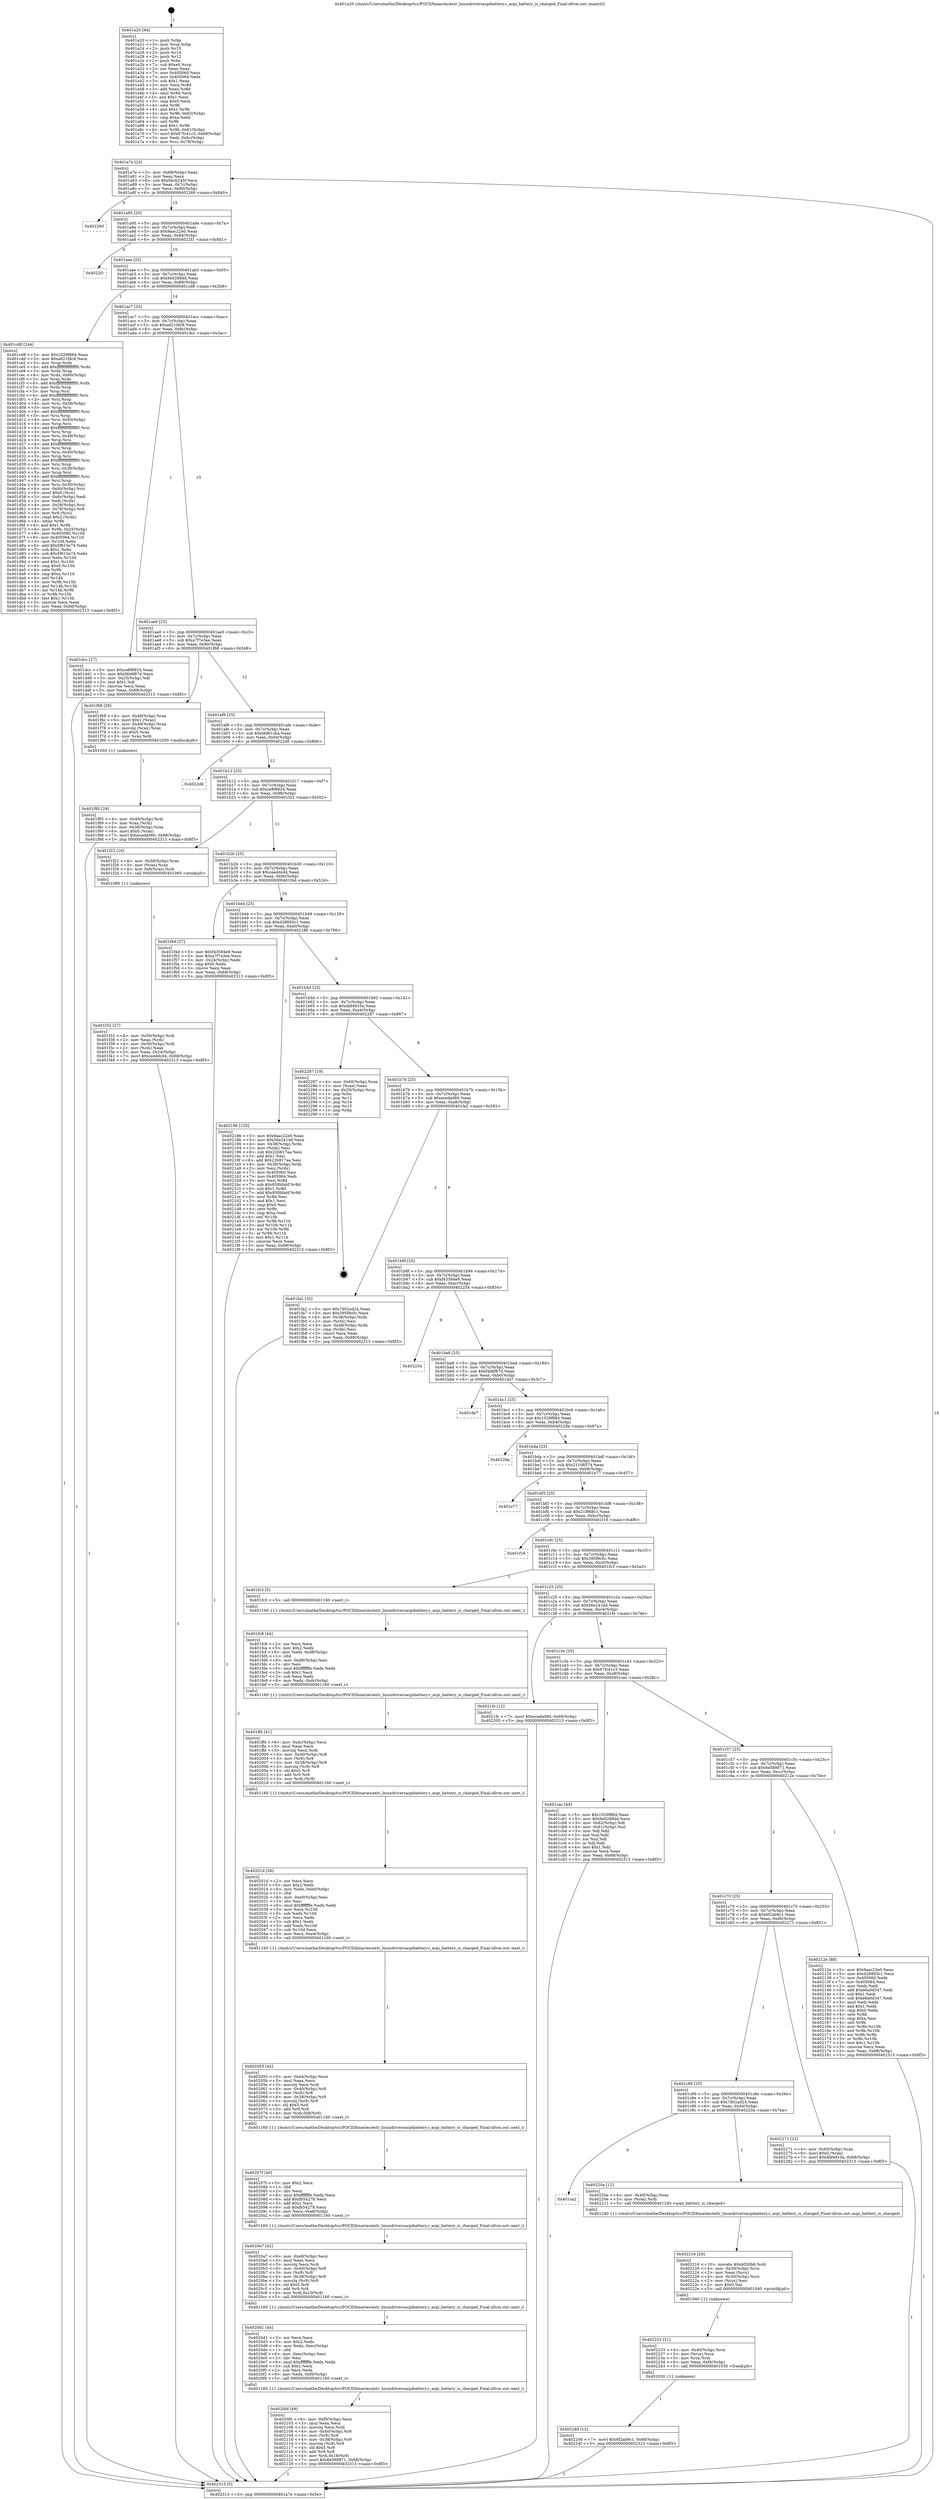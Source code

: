 digraph "0x401a20" {
  label = "0x401a20 (/mnt/c/Users/mathe/Desktop/tcc/POCII/binaries/extr_linuxdriversacpibattery.c_acpi_battery_is_charged_Final-ollvm.out::main(0))"
  labelloc = "t"
  node[shape=record]

  Entry [label="",width=0.3,height=0.3,shape=circle,fillcolor=black,style=filled]
  "0x401a7e" [label="{
     0x401a7e [23]\l
     | [instrs]\l
     &nbsp;&nbsp;0x401a7e \<+3\>: mov -0x68(%rbp),%eax\l
     &nbsp;&nbsp;0x401a81 \<+2\>: mov %eax,%ecx\l
     &nbsp;&nbsp;0x401a83 \<+6\>: sub $0x94cb245f,%ecx\l
     &nbsp;&nbsp;0x401a89 \<+3\>: mov %eax,-0x7c(%rbp)\l
     &nbsp;&nbsp;0x401a8c \<+3\>: mov %ecx,-0x80(%rbp)\l
     &nbsp;&nbsp;0x401a8f \<+6\>: je 0000000000402260 \<main+0x840\>\l
  }"]
  "0x402260" [label="{
     0x402260\l
  }", style=dashed]
  "0x401a95" [label="{
     0x401a95 [25]\l
     | [instrs]\l
     &nbsp;&nbsp;0x401a95 \<+5\>: jmp 0000000000401a9a \<main+0x7a\>\l
     &nbsp;&nbsp;0x401a9a \<+3\>: mov -0x7c(%rbp),%eax\l
     &nbsp;&nbsp;0x401a9d \<+5\>: sub $0x9aac22e0,%eax\l
     &nbsp;&nbsp;0x401aa2 \<+6\>: mov %eax,-0x84(%rbp)\l
     &nbsp;&nbsp;0x401aa8 \<+6\>: je 00000000004022f1 \<main+0x8d1\>\l
  }"]
  Exit [label="",width=0.3,height=0.3,shape=circle,fillcolor=black,style=filled,peripheries=2]
  "0x4022f1" [label="{
     0x4022f1\l
  }", style=dashed]
  "0x401aae" [label="{
     0x401aae [25]\l
     | [instrs]\l
     &nbsp;&nbsp;0x401aae \<+5\>: jmp 0000000000401ab3 \<main+0x93\>\l
     &nbsp;&nbsp;0x401ab3 \<+3\>: mov -0x7c(%rbp),%eax\l
     &nbsp;&nbsp;0x401ab6 \<+5\>: sub $0x9e0288dd,%eax\l
     &nbsp;&nbsp;0x401abb \<+6\>: mov %eax,-0x88(%rbp)\l
     &nbsp;&nbsp;0x401ac1 \<+6\>: je 0000000000401cd8 \<main+0x2b8\>\l
  }"]
  "0x402248" [label="{
     0x402248 [12]\l
     | [instrs]\l
     &nbsp;&nbsp;0x402248 \<+7\>: movl $0x6f2ab9c1,-0x68(%rbp)\l
     &nbsp;&nbsp;0x40224f \<+5\>: jmp 0000000000402313 \<main+0x8f3\>\l
  }"]
  "0x401cd8" [label="{
     0x401cd8 [244]\l
     | [instrs]\l
     &nbsp;&nbsp;0x401cd8 \<+5\>: mov $0x1029f884,%eax\l
     &nbsp;&nbsp;0x401cdd \<+5\>: mov $0xa621fdc8,%ecx\l
     &nbsp;&nbsp;0x401ce2 \<+3\>: mov %rsp,%rdx\l
     &nbsp;&nbsp;0x401ce5 \<+4\>: add $0xfffffffffffffff0,%rdx\l
     &nbsp;&nbsp;0x401ce9 \<+3\>: mov %rdx,%rsp\l
     &nbsp;&nbsp;0x401cec \<+4\>: mov %rdx,-0x60(%rbp)\l
     &nbsp;&nbsp;0x401cf0 \<+3\>: mov %rsp,%rdx\l
     &nbsp;&nbsp;0x401cf3 \<+4\>: add $0xfffffffffffffff0,%rdx\l
     &nbsp;&nbsp;0x401cf7 \<+3\>: mov %rdx,%rsp\l
     &nbsp;&nbsp;0x401cfa \<+3\>: mov %rsp,%rsi\l
     &nbsp;&nbsp;0x401cfd \<+4\>: add $0xfffffffffffffff0,%rsi\l
     &nbsp;&nbsp;0x401d01 \<+3\>: mov %rsi,%rsp\l
     &nbsp;&nbsp;0x401d04 \<+4\>: mov %rsi,-0x58(%rbp)\l
     &nbsp;&nbsp;0x401d08 \<+3\>: mov %rsp,%rsi\l
     &nbsp;&nbsp;0x401d0b \<+4\>: add $0xfffffffffffffff0,%rsi\l
     &nbsp;&nbsp;0x401d0f \<+3\>: mov %rsi,%rsp\l
     &nbsp;&nbsp;0x401d12 \<+4\>: mov %rsi,-0x50(%rbp)\l
     &nbsp;&nbsp;0x401d16 \<+3\>: mov %rsp,%rsi\l
     &nbsp;&nbsp;0x401d19 \<+4\>: add $0xfffffffffffffff0,%rsi\l
     &nbsp;&nbsp;0x401d1d \<+3\>: mov %rsi,%rsp\l
     &nbsp;&nbsp;0x401d20 \<+4\>: mov %rsi,-0x48(%rbp)\l
     &nbsp;&nbsp;0x401d24 \<+3\>: mov %rsp,%rsi\l
     &nbsp;&nbsp;0x401d27 \<+4\>: add $0xfffffffffffffff0,%rsi\l
     &nbsp;&nbsp;0x401d2b \<+3\>: mov %rsi,%rsp\l
     &nbsp;&nbsp;0x401d2e \<+4\>: mov %rsi,-0x40(%rbp)\l
     &nbsp;&nbsp;0x401d32 \<+3\>: mov %rsp,%rsi\l
     &nbsp;&nbsp;0x401d35 \<+4\>: add $0xfffffffffffffff0,%rsi\l
     &nbsp;&nbsp;0x401d39 \<+3\>: mov %rsi,%rsp\l
     &nbsp;&nbsp;0x401d3c \<+4\>: mov %rsi,-0x38(%rbp)\l
     &nbsp;&nbsp;0x401d40 \<+3\>: mov %rsp,%rsi\l
     &nbsp;&nbsp;0x401d43 \<+4\>: add $0xfffffffffffffff0,%rsi\l
     &nbsp;&nbsp;0x401d47 \<+3\>: mov %rsi,%rsp\l
     &nbsp;&nbsp;0x401d4a \<+4\>: mov %rsi,-0x30(%rbp)\l
     &nbsp;&nbsp;0x401d4e \<+4\>: mov -0x60(%rbp),%rsi\l
     &nbsp;&nbsp;0x401d52 \<+6\>: movl $0x0,(%rsi)\l
     &nbsp;&nbsp;0x401d58 \<+3\>: mov -0x6c(%rbp),%edi\l
     &nbsp;&nbsp;0x401d5b \<+2\>: mov %edi,(%rdx)\l
     &nbsp;&nbsp;0x401d5d \<+4\>: mov -0x58(%rbp),%rsi\l
     &nbsp;&nbsp;0x401d61 \<+4\>: mov -0x78(%rbp),%r8\l
     &nbsp;&nbsp;0x401d65 \<+3\>: mov %r8,(%rsi)\l
     &nbsp;&nbsp;0x401d68 \<+3\>: cmpl $0x2,(%rdx)\l
     &nbsp;&nbsp;0x401d6b \<+4\>: setne %r9b\l
     &nbsp;&nbsp;0x401d6f \<+4\>: and $0x1,%r9b\l
     &nbsp;&nbsp;0x401d73 \<+4\>: mov %r9b,-0x25(%rbp)\l
     &nbsp;&nbsp;0x401d77 \<+8\>: mov 0x405060,%r10d\l
     &nbsp;&nbsp;0x401d7f \<+8\>: mov 0x405064,%r11d\l
     &nbsp;&nbsp;0x401d87 \<+3\>: mov %r10d,%ebx\l
     &nbsp;&nbsp;0x401d8a \<+6\>: add $0x5f615e74,%ebx\l
     &nbsp;&nbsp;0x401d90 \<+3\>: sub $0x1,%ebx\l
     &nbsp;&nbsp;0x401d93 \<+6\>: sub $0x5f615e74,%ebx\l
     &nbsp;&nbsp;0x401d99 \<+4\>: imul %ebx,%r10d\l
     &nbsp;&nbsp;0x401d9d \<+4\>: and $0x1,%r10d\l
     &nbsp;&nbsp;0x401da1 \<+4\>: cmp $0x0,%r10d\l
     &nbsp;&nbsp;0x401da5 \<+4\>: sete %r9b\l
     &nbsp;&nbsp;0x401da9 \<+4\>: cmp $0xa,%r11d\l
     &nbsp;&nbsp;0x401dad \<+4\>: setl %r14b\l
     &nbsp;&nbsp;0x401db1 \<+3\>: mov %r9b,%r15b\l
     &nbsp;&nbsp;0x401db4 \<+3\>: and %r14b,%r15b\l
     &nbsp;&nbsp;0x401db7 \<+3\>: xor %r14b,%r9b\l
     &nbsp;&nbsp;0x401dba \<+3\>: or %r9b,%r15b\l
     &nbsp;&nbsp;0x401dbd \<+4\>: test $0x1,%r15b\l
     &nbsp;&nbsp;0x401dc1 \<+3\>: cmovne %ecx,%eax\l
     &nbsp;&nbsp;0x401dc4 \<+3\>: mov %eax,-0x68(%rbp)\l
     &nbsp;&nbsp;0x401dc7 \<+5\>: jmp 0000000000402313 \<main+0x8f3\>\l
  }"]
  "0x401ac7" [label="{
     0x401ac7 [25]\l
     | [instrs]\l
     &nbsp;&nbsp;0x401ac7 \<+5\>: jmp 0000000000401acc \<main+0xac\>\l
     &nbsp;&nbsp;0x401acc \<+3\>: mov -0x7c(%rbp),%eax\l
     &nbsp;&nbsp;0x401acf \<+5\>: sub $0xa621fdc8,%eax\l
     &nbsp;&nbsp;0x401ad4 \<+6\>: mov %eax,-0x8c(%rbp)\l
     &nbsp;&nbsp;0x401ada \<+6\>: je 0000000000401dcc \<main+0x3ac\>\l
  }"]
  "0x402233" [label="{
     0x402233 [21]\l
     | [instrs]\l
     &nbsp;&nbsp;0x402233 \<+4\>: mov -0x40(%rbp),%rcx\l
     &nbsp;&nbsp;0x402237 \<+3\>: mov (%rcx),%rcx\l
     &nbsp;&nbsp;0x40223a \<+3\>: mov %rcx,%rdi\l
     &nbsp;&nbsp;0x40223d \<+6\>: mov %eax,-0xf4(%rbp)\l
     &nbsp;&nbsp;0x402243 \<+5\>: call 0000000000401030 \<free@plt\>\l
     | [calls]\l
     &nbsp;&nbsp;0x401030 \{1\} (unknown)\l
  }"]
  "0x401dcc" [label="{
     0x401dcc [27]\l
     | [instrs]\l
     &nbsp;&nbsp;0x401dcc \<+5\>: mov $0xce8f8824,%eax\l
     &nbsp;&nbsp;0x401dd1 \<+5\>: mov $0xf4b6f87d,%ecx\l
     &nbsp;&nbsp;0x401dd6 \<+3\>: mov -0x25(%rbp),%dl\l
     &nbsp;&nbsp;0x401dd9 \<+3\>: test $0x1,%dl\l
     &nbsp;&nbsp;0x401ddc \<+3\>: cmovne %ecx,%eax\l
     &nbsp;&nbsp;0x401ddf \<+3\>: mov %eax,-0x68(%rbp)\l
     &nbsp;&nbsp;0x401de2 \<+5\>: jmp 0000000000402313 \<main+0x8f3\>\l
  }"]
  "0x401ae0" [label="{
     0x401ae0 [25]\l
     | [instrs]\l
     &nbsp;&nbsp;0x401ae0 \<+5\>: jmp 0000000000401ae5 \<main+0xc5\>\l
     &nbsp;&nbsp;0x401ae5 \<+3\>: mov -0x7c(%rbp),%eax\l
     &nbsp;&nbsp;0x401ae8 \<+5\>: sub $0xa7f7e3ee,%eax\l
     &nbsp;&nbsp;0x401aed \<+6\>: mov %eax,-0x90(%rbp)\l
     &nbsp;&nbsp;0x401af3 \<+6\>: je 0000000000401f68 \<main+0x548\>\l
  }"]
  "0x402216" [label="{
     0x402216 [29]\l
     | [instrs]\l
     &nbsp;&nbsp;0x402216 \<+10\>: movabs $0x4030b6,%rdi\l
     &nbsp;&nbsp;0x402220 \<+4\>: mov -0x30(%rbp),%rcx\l
     &nbsp;&nbsp;0x402224 \<+2\>: mov %eax,(%rcx)\l
     &nbsp;&nbsp;0x402226 \<+4\>: mov -0x30(%rbp),%rcx\l
     &nbsp;&nbsp;0x40222a \<+2\>: mov (%rcx),%esi\l
     &nbsp;&nbsp;0x40222c \<+2\>: mov $0x0,%al\l
     &nbsp;&nbsp;0x40222e \<+5\>: call 0000000000401040 \<printf@plt\>\l
     | [calls]\l
     &nbsp;&nbsp;0x401040 \{1\} (unknown)\l
  }"]
  "0x401f68" [label="{
     0x401f68 [29]\l
     | [instrs]\l
     &nbsp;&nbsp;0x401f68 \<+4\>: mov -0x48(%rbp),%rax\l
     &nbsp;&nbsp;0x401f6c \<+6\>: movl $0x1,(%rax)\l
     &nbsp;&nbsp;0x401f72 \<+4\>: mov -0x48(%rbp),%rax\l
     &nbsp;&nbsp;0x401f76 \<+3\>: movslq (%rax),%rax\l
     &nbsp;&nbsp;0x401f79 \<+4\>: shl $0x5,%rax\l
     &nbsp;&nbsp;0x401f7d \<+3\>: mov %rax,%rdi\l
     &nbsp;&nbsp;0x401f80 \<+5\>: call 0000000000401050 \<malloc@plt\>\l
     | [calls]\l
     &nbsp;&nbsp;0x401050 \{1\} (unknown)\l
  }"]
  "0x401af9" [label="{
     0x401af9 [25]\l
     | [instrs]\l
     &nbsp;&nbsp;0x401af9 \<+5\>: jmp 0000000000401afe \<main+0xde\>\l
     &nbsp;&nbsp;0x401afe \<+3\>: mov -0x7c(%rbp),%eax\l
     &nbsp;&nbsp;0x401b01 \<+5\>: sub $0xbbf61cba,%eax\l
     &nbsp;&nbsp;0x401b06 \<+6\>: mov %eax,-0x94(%rbp)\l
     &nbsp;&nbsp;0x401b0c \<+6\>: je 00000000004022d6 \<main+0x8b6\>\l
  }"]
  "0x401ca2" [label="{
     0x401ca2\l
  }", style=dashed]
  "0x4022d6" [label="{
     0x4022d6\l
  }", style=dashed]
  "0x401b12" [label="{
     0x401b12 [25]\l
     | [instrs]\l
     &nbsp;&nbsp;0x401b12 \<+5\>: jmp 0000000000401b17 \<main+0xf7\>\l
     &nbsp;&nbsp;0x401b17 \<+3\>: mov -0x7c(%rbp),%eax\l
     &nbsp;&nbsp;0x401b1a \<+5\>: sub $0xce8f8824,%eax\l
     &nbsp;&nbsp;0x401b1f \<+6\>: mov %eax,-0x98(%rbp)\l
     &nbsp;&nbsp;0x401b25 \<+6\>: je 0000000000401f22 \<main+0x502\>\l
  }"]
  "0x40220a" [label="{
     0x40220a [12]\l
     | [instrs]\l
     &nbsp;&nbsp;0x40220a \<+4\>: mov -0x40(%rbp),%rax\l
     &nbsp;&nbsp;0x40220e \<+3\>: mov (%rax),%rdi\l
     &nbsp;&nbsp;0x402211 \<+5\>: call 0000000000401240 \<acpi_battery_is_charged\>\l
     | [calls]\l
     &nbsp;&nbsp;0x401240 \{1\} (/mnt/c/Users/mathe/Desktop/tcc/POCII/binaries/extr_linuxdriversacpibattery.c_acpi_battery_is_charged_Final-ollvm.out::acpi_battery_is_charged)\l
  }"]
  "0x401f22" [label="{
     0x401f22 [16]\l
     | [instrs]\l
     &nbsp;&nbsp;0x401f22 \<+4\>: mov -0x58(%rbp),%rax\l
     &nbsp;&nbsp;0x401f26 \<+3\>: mov (%rax),%rax\l
     &nbsp;&nbsp;0x401f29 \<+4\>: mov 0x8(%rax),%rdi\l
     &nbsp;&nbsp;0x401f2d \<+5\>: call 0000000000401060 \<atoi@plt\>\l
     | [calls]\l
     &nbsp;&nbsp;0x401060 \{1\} (unknown)\l
  }"]
  "0x401b2b" [label="{
     0x401b2b [25]\l
     | [instrs]\l
     &nbsp;&nbsp;0x401b2b \<+5\>: jmp 0000000000401b30 \<main+0x110\>\l
     &nbsp;&nbsp;0x401b30 \<+3\>: mov -0x7c(%rbp),%eax\l
     &nbsp;&nbsp;0x401b33 \<+5\>: sub $0xceeddcd4,%eax\l
     &nbsp;&nbsp;0x401b38 \<+6\>: mov %eax,-0x9c(%rbp)\l
     &nbsp;&nbsp;0x401b3e \<+6\>: je 0000000000401f4d \<main+0x52d\>\l
  }"]
  "0x401c89" [label="{
     0x401c89 [25]\l
     | [instrs]\l
     &nbsp;&nbsp;0x401c89 \<+5\>: jmp 0000000000401c8e \<main+0x26e\>\l
     &nbsp;&nbsp;0x401c8e \<+3\>: mov -0x7c(%rbp),%eax\l
     &nbsp;&nbsp;0x401c91 \<+5\>: sub $0x7d02ad24,%eax\l
     &nbsp;&nbsp;0x401c96 \<+6\>: mov %eax,-0xd4(%rbp)\l
     &nbsp;&nbsp;0x401c9c \<+6\>: je 000000000040220a \<main+0x7ea\>\l
  }"]
  "0x401f4d" [label="{
     0x401f4d [27]\l
     | [instrs]\l
     &nbsp;&nbsp;0x401f4d \<+5\>: mov $0xf43584e9,%eax\l
     &nbsp;&nbsp;0x401f52 \<+5\>: mov $0xa7f7e3ee,%ecx\l
     &nbsp;&nbsp;0x401f57 \<+3\>: mov -0x24(%rbp),%edx\l
     &nbsp;&nbsp;0x401f5a \<+3\>: cmp $0x0,%edx\l
     &nbsp;&nbsp;0x401f5d \<+3\>: cmove %ecx,%eax\l
     &nbsp;&nbsp;0x401f60 \<+3\>: mov %eax,-0x68(%rbp)\l
     &nbsp;&nbsp;0x401f63 \<+5\>: jmp 0000000000402313 \<main+0x8f3\>\l
  }"]
  "0x401b44" [label="{
     0x401b44 [25]\l
     | [instrs]\l
     &nbsp;&nbsp;0x401b44 \<+5\>: jmp 0000000000401b49 \<main+0x129\>\l
     &nbsp;&nbsp;0x401b49 \<+3\>: mov -0x7c(%rbp),%eax\l
     &nbsp;&nbsp;0x401b4c \<+5\>: sub $0xd28893c1,%eax\l
     &nbsp;&nbsp;0x401b51 \<+6\>: mov %eax,-0xa0(%rbp)\l
     &nbsp;&nbsp;0x401b57 \<+6\>: je 0000000000402186 \<main+0x766\>\l
  }"]
  "0x402271" [label="{
     0x402271 [22]\l
     | [instrs]\l
     &nbsp;&nbsp;0x402271 \<+4\>: mov -0x60(%rbp),%rax\l
     &nbsp;&nbsp;0x402275 \<+6\>: movl $0x0,(%rax)\l
     &nbsp;&nbsp;0x40227b \<+7\>: movl $0xdbf4910a,-0x68(%rbp)\l
     &nbsp;&nbsp;0x402282 \<+5\>: jmp 0000000000402313 \<main+0x8f3\>\l
  }"]
  "0x402186" [label="{
     0x402186 [120]\l
     | [instrs]\l
     &nbsp;&nbsp;0x402186 \<+5\>: mov $0x9aac22e0,%eax\l
     &nbsp;&nbsp;0x40218b \<+5\>: mov $0x56e241dd,%ecx\l
     &nbsp;&nbsp;0x402190 \<+4\>: mov -0x38(%rbp),%rdx\l
     &nbsp;&nbsp;0x402194 \<+2\>: mov (%rdx),%esi\l
     &nbsp;&nbsp;0x402196 \<+6\>: sub $0x22b917aa,%esi\l
     &nbsp;&nbsp;0x40219c \<+3\>: add $0x1,%esi\l
     &nbsp;&nbsp;0x40219f \<+6\>: add $0x22b917aa,%esi\l
     &nbsp;&nbsp;0x4021a5 \<+4\>: mov -0x38(%rbp),%rdx\l
     &nbsp;&nbsp;0x4021a9 \<+2\>: mov %esi,(%rdx)\l
     &nbsp;&nbsp;0x4021ab \<+7\>: mov 0x405060,%esi\l
     &nbsp;&nbsp;0x4021b2 \<+7\>: mov 0x405064,%edi\l
     &nbsp;&nbsp;0x4021b9 \<+3\>: mov %esi,%r8d\l
     &nbsp;&nbsp;0x4021bc \<+7\>: sub $0x850bfabf,%r8d\l
     &nbsp;&nbsp;0x4021c3 \<+4\>: sub $0x1,%r8d\l
     &nbsp;&nbsp;0x4021c7 \<+7\>: add $0x850bfabf,%r8d\l
     &nbsp;&nbsp;0x4021ce \<+4\>: imul %r8d,%esi\l
     &nbsp;&nbsp;0x4021d2 \<+3\>: and $0x1,%esi\l
     &nbsp;&nbsp;0x4021d5 \<+3\>: cmp $0x0,%esi\l
     &nbsp;&nbsp;0x4021d8 \<+4\>: sete %r9b\l
     &nbsp;&nbsp;0x4021dc \<+3\>: cmp $0xa,%edi\l
     &nbsp;&nbsp;0x4021df \<+4\>: setl %r10b\l
     &nbsp;&nbsp;0x4021e3 \<+3\>: mov %r9b,%r11b\l
     &nbsp;&nbsp;0x4021e6 \<+3\>: and %r10b,%r11b\l
     &nbsp;&nbsp;0x4021e9 \<+3\>: xor %r10b,%r9b\l
     &nbsp;&nbsp;0x4021ec \<+3\>: or %r9b,%r11b\l
     &nbsp;&nbsp;0x4021ef \<+4\>: test $0x1,%r11b\l
     &nbsp;&nbsp;0x4021f3 \<+3\>: cmovne %ecx,%eax\l
     &nbsp;&nbsp;0x4021f6 \<+3\>: mov %eax,-0x68(%rbp)\l
     &nbsp;&nbsp;0x4021f9 \<+5\>: jmp 0000000000402313 \<main+0x8f3\>\l
  }"]
  "0x401b5d" [label="{
     0x401b5d [25]\l
     | [instrs]\l
     &nbsp;&nbsp;0x401b5d \<+5\>: jmp 0000000000401b62 \<main+0x142\>\l
     &nbsp;&nbsp;0x401b62 \<+3\>: mov -0x7c(%rbp),%eax\l
     &nbsp;&nbsp;0x401b65 \<+5\>: sub $0xdbf4910a,%eax\l
     &nbsp;&nbsp;0x401b6a \<+6\>: mov %eax,-0xa4(%rbp)\l
     &nbsp;&nbsp;0x401b70 \<+6\>: je 0000000000402287 \<main+0x867\>\l
  }"]
  "0x401c70" [label="{
     0x401c70 [25]\l
     | [instrs]\l
     &nbsp;&nbsp;0x401c70 \<+5\>: jmp 0000000000401c75 \<main+0x255\>\l
     &nbsp;&nbsp;0x401c75 \<+3\>: mov -0x7c(%rbp),%eax\l
     &nbsp;&nbsp;0x401c78 \<+5\>: sub $0x6f2ab9c1,%eax\l
     &nbsp;&nbsp;0x401c7d \<+6\>: mov %eax,-0xd0(%rbp)\l
     &nbsp;&nbsp;0x401c83 \<+6\>: je 0000000000402271 \<main+0x851\>\l
  }"]
  "0x402287" [label="{
     0x402287 [19]\l
     | [instrs]\l
     &nbsp;&nbsp;0x402287 \<+4\>: mov -0x60(%rbp),%rax\l
     &nbsp;&nbsp;0x40228b \<+2\>: mov (%rax),%eax\l
     &nbsp;&nbsp;0x40228d \<+4\>: lea -0x20(%rbp),%rsp\l
     &nbsp;&nbsp;0x402291 \<+1\>: pop %rbx\l
     &nbsp;&nbsp;0x402292 \<+2\>: pop %r12\l
     &nbsp;&nbsp;0x402294 \<+2\>: pop %r14\l
     &nbsp;&nbsp;0x402296 \<+2\>: pop %r15\l
     &nbsp;&nbsp;0x402298 \<+1\>: pop %rbp\l
     &nbsp;&nbsp;0x402299 \<+1\>: ret\l
  }"]
  "0x401b76" [label="{
     0x401b76 [25]\l
     | [instrs]\l
     &nbsp;&nbsp;0x401b76 \<+5\>: jmp 0000000000401b7b \<main+0x15b\>\l
     &nbsp;&nbsp;0x401b7b \<+3\>: mov -0x7c(%rbp),%eax\l
     &nbsp;&nbsp;0x401b7e \<+5\>: sub $0xeceda060,%eax\l
     &nbsp;&nbsp;0x401b83 \<+6\>: mov %eax,-0xa8(%rbp)\l
     &nbsp;&nbsp;0x401b89 \<+6\>: je 0000000000401fa2 \<main+0x582\>\l
  }"]
  "0x40212e" [label="{
     0x40212e [88]\l
     | [instrs]\l
     &nbsp;&nbsp;0x40212e \<+5\>: mov $0x9aac22e0,%eax\l
     &nbsp;&nbsp;0x402133 \<+5\>: mov $0xd28893c1,%ecx\l
     &nbsp;&nbsp;0x402138 \<+7\>: mov 0x405060,%edx\l
     &nbsp;&nbsp;0x40213f \<+7\>: mov 0x405064,%esi\l
     &nbsp;&nbsp;0x402146 \<+2\>: mov %edx,%edi\l
     &nbsp;&nbsp;0x402148 \<+6\>: add $0xe6a0d347,%edi\l
     &nbsp;&nbsp;0x40214e \<+3\>: sub $0x1,%edi\l
     &nbsp;&nbsp;0x402151 \<+6\>: sub $0xe6a0d347,%edi\l
     &nbsp;&nbsp;0x402157 \<+3\>: imul %edi,%edx\l
     &nbsp;&nbsp;0x40215a \<+3\>: and $0x1,%edx\l
     &nbsp;&nbsp;0x40215d \<+3\>: cmp $0x0,%edx\l
     &nbsp;&nbsp;0x402160 \<+4\>: sete %r8b\l
     &nbsp;&nbsp;0x402164 \<+3\>: cmp $0xa,%esi\l
     &nbsp;&nbsp;0x402167 \<+4\>: setl %r9b\l
     &nbsp;&nbsp;0x40216b \<+3\>: mov %r8b,%r10b\l
     &nbsp;&nbsp;0x40216e \<+3\>: and %r9b,%r10b\l
     &nbsp;&nbsp;0x402171 \<+3\>: xor %r9b,%r8b\l
     &nbsp;&nbsp;0x402174 \<+3\>: or %r8b,%r10b\l
     &nbsp;&nbsp;0x402177 \<+4\>: test $0x1,%r10b\l
     &nbsp;&nbsp;0x40217b \<+3\>: cmovne %ecx,%eax\l
     &nbsp;&nbsp;0x40217e \<+3\>: mov %eax,-0x68(%rbp)\l
     &nbsp;&nbsp;0x402181 \<+5\>: jmp 0000000000402313 \<main+0x8f3\>\l
  }"]
  "0x401fa2" [label="{
     0x401fa2 [33]\l
     | [instrs]\l
     &nbsp;&nbsp;0x401fa2 \<+5\>: mov $0x7d02ad24,%eax\l
     &nbsp;&nbsp;0x401fa7 \<+5\>: mov $0x395f9c0c,%ecx\l
     &nbsp;&nbsp;0x401fac \<+4\>: mov -0x38(%rbp),%rdx\l
     &nbsp;&nbsp;0x401fb0 \<+2\>: mov (%rdx),%esi\l
     &nbsp;&nbsp;0x401fb2 \<+4\>: mov -0x48(%rbp),%rdx\l
     &nbsp;&nbsp;0x401fb6 \<+2\>: cmp (%rdx),%esi\l
     &nbsp;&nbsp;0x401fb8 \<+3\>: cmovl %ecx,%eax\l
     &nbsp;&nbsp;0x401fbb \<+3\>: mov %eax,-0x68(%rbp)\l
     &nbsp;&nbsp;0x401fbe \<+5\>: jmp 0000000000402313 \<main+0x8f3\>\l
  }"]
  "0x401b8f" [label="{
     0x401b8f [25]\l
     | [instrs]\l
     &nbsp;&nbsp;0x401b8f \<+5\>: jmp 0000000000401b94 \<main+0x174\>\l
     &nbsp;&nbsp;0x401b94 \<+3\>: mov -0x7c(%rbp),%eax\l
     &nbsp;&nbsp;0x401b97 \<+5\>: sub $0xf43584e9,%eax\l
     &nbsp;&nbsp;0x401b9c \<+6\>: mov %eax,-0xac(%rbp)\l
     &nbsp;&nbsp;0x401ba2 \<+6\>: je 0000000000402254 \<main+0x834\>\l
  }"]
  "0x4020fd" [label="{
     0x4020fd [49]\l
     | [instrs]\l
     &nbsp;&nbsp;0x4020fd \<+6\>: mov -0xf0(%rbp),%ecx\l
     &nbsp;&nbsp;0x402103 \<+3\>: imul %eax,%ecx\l
     &nbsp;&nbsp;0x402106 \<+3\>: movslq %ecx,%rdi\l
     &nbsp;&nbsp;0x402109 \<+4\>: mov -0x40(%rbp),%r8\l
     &nbsp;&nbsp;0x40210d \<+3\>: mov (%r8),%r8\l
     &nbsp;&nbsp;0x402110 \<+4\>: mov -0x38(%rbp),%r9\l
     &nbsp;&nbsp;0x402114 \<+3\>: movslq (%r9),%r9\l
     &nbsp;&nbsp;0x402117 \<+4\>: shl $0x5,%r9\l
     &nbsp;&nbsp;0x40211b \<+3\>: add %r9,%r8\l
     &nbsp;&nbsp;0x40211e \<+4\>: mov %rdi,0x18(%r8)\l
     &nbsp;&nbsp;0x402122 \<+7\>: movl $0x6e589871,-0x68(%rbp)\l
     &nbsp;&nbsp;0x402129 \<+5\>: jmp 0000000000402313 \<main+0x8f3\>\l
  }"]
  "0x402254" [label="{
     0x402254\l
  }", style=dashed]
  "0x401ba8" [label="{
     0x401ba8 [25]\l
     | [instrs]\l
     &nbsp;&nbsp;0x401ba8 \<+5\>: jmp 0000000000401bad \<main+0x18d\>\l
     &nbsp;&nbsp;0x401bad \<+3\>: mov -0x7c(%rbp),%eax\l
     &nbsp;&nbsp;0x401bb0 \<+5\>: sub $0xf4b6f87d,%eax\l
     &nbsp;&nbsp;0x401bb5 \<+6\>: mov %eax,-0xb0(%rbp)\l
     &nbsp;&nbsp;0x401bbb \<+6\>: je 0000000000401de7 \<main+0x3c7\>\l
  }"]
  "0x4020d1" [label="{
     0x4020d1 [44]\l
     | [instrs]\l
     &nbsp;&nbsp;0x4020d1 \<+2\>: xor %ecx,%ecx\l
     &nbsp;&nbsp;0x4020d3 \<+5\>: mov $0x2,%edx\l
     &nbsp;&nbsp;0x4020d8 \<+6\>: mov %edx,-0xec(%rbp)\l
     &nbsp;&nbsp;0x4020de \<+1\>: cltd\l
     &nbsp;&nbsp;0x4020df \<+6\>: mov -0xec(%rbp),%esi\l
     &nbsp;&nbsp;0x4020e5 \<+2\>: idiv %esi\l
     &nbsp;&nbsp;0x4020e7 \<+6\>: imul $0xfffffffe,%edx,%edx\l
     &nbsp;&nbsp;0x4020ed \<+3\>: sub $0x1,%ecx\l
     &nbsp;&nbsp;0x4020f0 \<+2\>: sub %ecx,%edx\l
     &nbsp;&nbsp;0x4020f2 \<+6\>: mov %edx,-0xf0(%rbp)\l
     &nbsp;&nbsp;0x4020f8 \<+5\>: call 0000000000401160 \<next_i\>\l
     | [calls]\l
     &nbsp;&nbsp;0x401160 \{1\} (/mnt/c/Users/mathe/Desktop/tcc/POCII/binaries/extr_linuxdriversacpibattery.c_acpi_battery_is_charged_Final-ollvm.out::next_i)\l
  }"]
  "0x401de7" [label="{
     0x401de7\l
  }", style=dashed]
  "0x401bc1" [label="{
     0x401bc1 [25]\l
     | [instrs]\l
     &nbsp;&nbsp;0x401bc1 \<+5\>: jmp 0000000000401bc6 \<main+0x1a6\>\l
     &nbsp;&nbsp;0x401bc6 \<+3\>: mov -0x7c(%rbp),%eax\l
     &nbsp;&nbsp;0x401bc9 \<+5\>: sub $0x1029f884,%eax\l
     &nbsp;&nbsp;0x401bce \<+6\>: mov %eax,-0xb4(%rbp)\l
     &nbsp;&nbsp;0x401bd4 \<+6\>: je 000000000040229a \<main+0x87a\>\l
  }"]
  "0x4020a7" [label="{
     0x4020a7 [42]\l
     | [instrs]\l
     &nbsp;&nbsp;0x4020a7 \<+6\>: mov -0xe8(%rbp),%ecx\l
     &nbsp;&nbsp;0x4020ad \<+3\>: imul %eax,%ecx\l
     &nbsp;&nbsp;0x4020b0 \<+3\>: movslq %ecx,%rdi\l
     &nbsp;&nbsp;0x4020b3 \<+4\>: mov -0x40(%rbp),%r8\l
     &nbsp;&nbsp;0x4020b7 \<+3\>: mov (%r8),%r8\l
     &nbsp;&nbsp;0x4020ba \<+4\>: mov -0x38(%rbp),%r9\l
     &nbsp;&nbsp;0x4020be \<+3\>: movslq (%r9),%r9\l
     &nbsp;&nbsp;0x4020c1 \<+4\>: shl $0x5,%r9\l
     &nbsp;&nbsp;0x4020c5 \<+3\>: add %r9,%r8\l
     &nbsp;&nbsp;0x4020c8 \<+4\>: mov %rdi,0x10(%r8)\l
     &nbsp;&nbsp;0x4020cc \<+5\>: call 0000000000401160 \<next_i\>\l
     | [calls]\l
     &nbsp;&nbsp;0x401160 \{1\} (/mnt/c/Users/mathe/Desktop/tcc/POCII/binaries/extr_linuxdriversacpibattery.c_acpi_battery_is_charged_Final-ollvm.out::next_i)\l
  }"]
  "0x40229a" [label="{
     0x40229a\l
  }", style=dashed]
  "0x401bda" [label="{
     0x401bda [25]\l
     | [instrs]\l
     &nbsp;&nbsp;0x401bda \<+5\>: jmp 0000000000401bdf \<main+0x1bf\>\l
     &nbsp;&nbsp;0x401bdf \<+3\>: mov -0x7c(%rbp),%eax\l
     &nbsp;&nbsp;0x401be2 \<+5\>: sub $0x21108574,%eax\l
     &nbsp;&nbsp;0x401be7 \<+6\>: mov %eax,-0xb8(%rbp)\l
     &nbsp;&nbsp;0x401bed \<+6\>: je 0000000000401e77 \<main+0x457\>\l
  }"]
  "0x40207f" [label="{
     0x40207f [40]\l
     | [instrs]\l
     &nbsp;&nbsp;0x40207f \<+5\>: mov $0x2,%ecx\l
     &nbsp;&nbsp;0x402084 \<+1\>: cltd\l
     &nbsp;&nbsp;0x402085 \<+2\>: idiv %ecx\l
     &nbsp;&nbsp;0x402087 \<+6\>: imul $0xfffffffe,%edx,%ecx\l
     &nbsp;&nbsp;0x40208d \<+6\>: add $0xfb54278,%ecx\l
     &nbsp;&nbsp;0x402093 \<+3\>: add $0x1,%ecx\l
     &nbsp;&nbsp;0x402096 \<+6\>: sub $0xfb54278,%ecx\l
     &nbsp;&nbsp;0x40209c \<+6\>: mov %ecx,-0xe8(%rbp)\l
     &nbsp;&nbsp;0x4020a2 \<+5\>: call 0000000000401160 \<next_i\>\l
     | [calls]\l
     &nbsp;&nbsp;0x401160 \{1\} (/mnt/c/Users/mathe/Desktop/tcc/POCII/binaries/extr_linuxdriversacpibattery.c_acpi_battery_is_charged_Final-ollvm.out::next_i)\l
  }"]
  "0x401e77" [label="{
     0x401e77\l
  }", style=dashed]
  "0x401bf3" [label="{
     0x401bf3 [25]\l
     | [instrs]\l
     &nbsp;&nbsp;0x401bf3 \<+5\>: jmp 0000000000401bf8 \<main+0x1d8\>\l
     &nbsp;&nbsp;0x401bf8 \<+3\>: mov -0x7c(%rbp),%eax\l
     &nbsp;&nbsp;0x401bfb \<+5\>: sub $0x21f868c1,%eax\l
     &nbsp;&nbsp;0x401c00 \<+6\>: mov %eax,-0xbc(%rbp)\l
     &nbsp;&nbsp;0x401c06 \<+6\>: je 0000000000401f16 \<main+0x4f6\>\l
  }"]
  "0x402055" [label="{
     0x402055 [42]\l
     | [instrs]\l
     &nbsp;&nbsp;0x402055 \<+6\>: mov -0xe4(%rbp),%ecx\l
     &nbsp;&nbsp;0x40205b \<+3\>: imul %eax,%ecx\l
     &nbsp;&nbsp;0x40205e \<+3\>: movslq %ecx,%rdi\l
     &nbsp;&nbsp;0x402061 \<+4\>: mov -0x40(%rbp),%r8\l
     &nbsp;&nbsp;0x402065 \<+3\>: mov (%r8),%r8\l
     &nbsp;&nbsp;0x402068 \<+4\>: mov -0x38(%rbp),%r9\l
     &nbsp;&nbsp;0x40206c \<+3\>: movslq (%r9),%r9\l
     &nbsp;&nbsp;0x40206f \<+4\>: shl $0x5,%r9\l
     &nbsp;&nbsp;0x402073 \<+3\>: add %r9,%r8\l
     &nbsp;&nbsp;0x402076 \<+4\>: mov %rdi,0x8(%r8)\l
     &nbsp;&nbsp;0x40207a \<+5\>: call 0000000000401160 \<next_i\>\l
     | [calls]\l
     &nbsp;&nbsp;0x401160 \{1\} (/mnt/c/Users/mathe/Desktop/tcc/POCII/binaries/extr_linuxdriversacpibattery.c_acpi_battery_is_charged_Final-ollvm.out::next_i)\l
  }"]
  "0x401f16" [label="{
     0x401f16\l
  }", style=dashed]
  "0x401c0c" [label="{
     0x401c0c [25]\l
     | [instrs]\l
     &nbsp;&nbsp;0x401c0c \<+5\>: jmp 0000000000401c11 \<main+0x1f1\>\l
     &nbsp;&nbsp;0x401c11 \<+3\>: mov -0x7c(%rbp),%eax\l
     &nbsp;&nbsp;0x401c14 \<+5\>: sub $0x395f9c0c,%eax\l
     &nbsp;&nbsp;0x401c19 \<+6\>: mov %eax,-0xc0(%rbp)\l
     &nbsp;&nbsp;0x401c1f \<+6\>: je 0000000000401fc3 \<main+0x5a3\>\l
  }"]
  "0x40201d" [label="{
     0x40201d [56]\l
     | [instrs]\l
     &nbsp;&nbsp;0x40201d \<+2\>: xor %ecx,%ecx\l
     &nbsp;&nbsp;0x40201f \<+5\>: mov $0x2,%edx\l
     &nbsp;&nbsp;0x402024 \<+6\>: mov %edx,-0xe0(%rbp)\l
     &nbsp;&nbsp;0x40202a \<+1\>: cltd\l
     &nbsp;&nbsp;0x40202b \<+6\>: mov -0xe0(%rbp),%esi\l
     &nbsp;&nbsp;0x402031 \<+2\>: idiv %esi\l
     &nbsp;&nbsp;0x402033 \<+6\>: imul $0xfffffffe,%edx,%edx\l
     &nbsp;&nbsp;0x402039 \<+3\>: mov %ecx,%r10d\l
     &nbsp;&nbsp;0x40203c \<+3\>: sub %edx,%r10d\l
     &nbsp;&nbsp;0x40203f \<+2\>: mov %ecx,%edx\l
     &nbsp;&nbsp;0x402041 \<+3\>: sub $0x1,%edx\l
     &nbsp;&nbsp;0x402044 \<+3\>: add %edx,%r10d\l
     &nbsp;&nbsp;0x402047 \<+3\>: sub %r10d,%ecx\l
     &nbsp;&nbsp;0x40204a \<+6\>: mov %ecx,-0xe4(%rbp)\l
     &nbsp;&nbsp;0x402050 \<+5\>: call 0000000000401160 \<next_i\>\l
     | [calls]\l
     &nbsp;&nbsp;0x401160 \{1\} (/mnt/c/Users/mathe/Desktop/tcc/POCII/binaries/extr_linuxdriversacpibattery.c_acpi_battery_is_charged_Final-ollvm.out::next_i)\l
  }"]
  "0x401fc3" [label="{
     0x401fc3 [5]\l
     | [instrs]\l
     &nbsp;&nbsp;0x401fc3 \<+5\>: call 0000000000401160 \<next_i\>\l
     | [calls]\l
     &nbsp;&nbsp;0x401160 \{1\} (/mnt/c/Users/mathe/Desktop/tcc/POCII/binaries/extr_linuxdriversacpibattery.c_acpi_battery_is_charged_Final-ollvm.out::next_i)\l
  }"]
  "0x401c25" [label="{
     0x401c25 [25]\l
     | [instrs]\l
     &nbsp;&nbsp;0x401c25 \<+5\>: jmp 0000000000401c2a \<main+0x20a\>\l
     &nbsp;&nbsp;0x401c2a \<+3\>: mov -0x7c(%rbp),%eax\l
     &nbsp;&nbsp;0x401c2d \<+5\>: sub $0x56e241dd,%eax\l
     &nbsp;&nbsp;0x401c32 \<+6\>: mov %eax,-0xc4(%rbp)\l
     &nbsp;&nbsp;0x401c38 \<+6\>: je 00000000004021fe \<main+0x7de\>\l
  }"]
  "0x401ff4" [label="{
     0x401ff4 [41]\l
     | [instrs]\l
     &nbsp;&nbsp;0x401ff4 \<+6\>: mov -0xdc(%rbp),%ecx\l
     &nbsp;&nbsp;0x401ffa \<+3\>: imul %eax,%ecx\l
     &nbsp;&nbsp;0x401ffd \<+3\>: movslq %ecx,%rdi\l
     &nbsp;&nbsp;0x402000 \<+4\>: mov -0x40(%rbp),%r8\l
     &nbsp;&nbsp;0x402004 \<+3\>: mov (%r8),%r8\l
     &nbsp;&nbsp;0x402007 \<+4\>: mov -0x38(%rbp),%r9\l
     &nbsp;&nbsp;0x40200b \<+3\>: movslq (%r9),%r9\l
     &nbsp;&nbsp;0x40200e \<+4\>: shl $0x5,%r9\l
     &nbsp;&nbsp;0x402012 \<+3\>: add %r9,%r8\l
     &nbsp;&nbsp;0x402015 \<+3\>: mov %rdi,(%r8)\l
     &nbsp;&nbsp;0x402018 \<+5\>: call 0000000000401160 \<next_i\>\l
     | [calls]\l
     &nbsp;&nbsp;0x401160 \{1\} (/mnt/c/Users/mathe/Desktop/tcc/POCII/binaries/extr_linuxdriversacpibattery.c_acpi_battery_is_charged_Final-ollvm.out::next_i)\l
  }"]
  "0x4021fe" [label="{
     0x4021fe [12]\l
     | [instrs]\l
     &nbsp;&nbsp;0x4021fe \<+7\>: movl $0xeceda060,-0x68(%rbp)\l
     &nbsp;&nbsp;0x402205 \<+5\>: jmp 0000000000402313 \<main+0x8f3\>\l
  }"]
  "0x401c3e" [label="{
     0x401c3e [25]\l
     | [instrs]\l
     &nbsp;&nbsp;0x401c3e \<+5\>: jmp 0000000000401c43 \<main+0x223\>\l
     &nbsp;&nbsp;0x401c43 \<+3\>: mov -0x7c(%rbp),%eax\l
     &nbsp;&nbsp;0x401c46 \<+5\>: sub $0x67fc41c3,%eax\l
     &nbsp;&nbsp;0x401c4b \<+6\>: mov %eax,-0xc8(%rbp)\l
     &nbsp;&nbsp;0x401c51 \<+6\>: je 0000000000401cac \<main+0x28c\>\l
  }"]
  "0x401fc8" [label="{
     0x401fc8 [44]\l
     | [instrs]\l
     &nbsp;&nbsp;0x401fc8 \<+2\>: xor %ecx,%ecx\l
     &nbsp;&nbsp;0x401fca \<+5\>: mov $0x2,%edx\l
     &nbsp;&nbsp;0x401fcf \<+6\>: mov %edx,-0xd8(%rbp)\l
     &nbsp;&nbsp;0x401fd5 \<+1\>: cltd\l
     &nbsp;&nbsp;0x401fd6 \<+6\>: mov -0xd8(%rbp),%esi\l
     &nbsp;&nbsp;0x401fdc \<+2\>: idiv %esi\l
     &nbsp;&nbsp;0x401fde \<+6\>: imul $0xfffffffe,%edx,%edx\l
     &nbsp;&nbsp;0x401fe4 \<+3\>: sub $0x1,%ecx\l
     &nbsp;&nbsp;0x401fe7 \<+2\>: sub %ecx,%edx\l
     &nbsp;&nbsp;0x401fe9 \<+6\>: mov %edx,-0xdc(%rbp)\l
     &nbsp;&nbsp;0x401fef \<+5\>: call 0000000000401160 \<next_i\>\l
     | [calls]\l
     &nbsp;&nbsp;0x401160 \{1\} (/mnt/c/Users/mathe/Desktop/tcc/POCII/binaries/extr_linuxdriversacpibattery.c_acpi_battery_is_charged_Final-ollvm.out::next_i)\l
  }"]
  "0x401cac" [label="{
     0x401cac [44]\l
     | [instrs]\l
     &nbsp;&nbsp;0x401cac \<+5\>: mov $0x1029f884,%eax\l
     &nbsp;&nbsp;0x401cb1 \<+5\>: mov $0x9e0288dd,%ecx\l
     &nbsp;&nbsp;0x401cb6 \<+3\>: mov -0x62(%rbp),%dl\l
     &nbsp;&nbsp;0x401cb9 \<+4\>: mov -0x61(%rbp),%sil\l
     &nbsp;&nbsp;0x401cbd \<+3\>: mov %dl,%dil\l
     &nbsp;&nbsp;0x401cc0 \<+3\>: and %sil,%dil\l
     &nbsp;&nbsp;0x401cc3 \<+3\>: xor %sil,%dl\l
     &nbsp;&nbsp;0x401cc6 \<+3\>: or %dl,%dil\l
     &nbsp;&nbsp;0x401cc9 \<+4\>: test $0x1,%dil\l
     &nbsp;&nbsp;0x401ccd \<+3\>: cmovne %ecx,%eax\l
     &nbsp;&nbsp;0x401cd0 \<+3\>: mov %eax,-0x68(%rbp)\l
     &nbsp;&nbsp;0x401cd3 \<+5\>: jmp 0000000000402313 \<main+0x8f3\>\l
  }"]
  "0x401c57" [label="{
     0x401c57 [25]\l
     | [instrs]\l
     &nbsp;&nbsp;0x401c57 \<+5\>: jmp 0000000000401c5c \<main+0x23c\>\l
     &nbsp;&nbsp;0x401c5c \<+3\>: mov -0x7c(%rbp),%eax\l
     &nbsp;&nbsp;0x401c5f \<+5\>: sub $0x6e589871,%eax\l
     &nbsp;&nbsp;0x401c64 \<+6\>: mov %eax,-0xcc(%rbp)\l
     &nbsp;&nbsp;0x401c6a \<+6\>: je 000000000040212e \<main+0x70e\>\l
  }"]
  "0x402313" [label="{
     0x402313 [5]\l
     | [instrs]\l
     &nbsp;&nbsp;0x402313 \<+5\>: jmp 0000000000401a7e \<main+0x5e\>\l
  }"]
  "0x401a20" [label="{
     0x401a20 [94]\l
     | [instrs]\l
     &nbsp;&nbsp;0x401a20 \<+1\>: push %rbp\l
     &nbsp;&nbsp;0x401a21 \<+3\>: mov %rsp,%rbp\l
     &nbsp;&nbsp;0x401a24 \<+2\>: push %r15\l
     &nbsp;&nbsp;0x401a26 \<+2\>: push %r14\l
     &nbsp;&nbsp;0x401a28 \<+2\>: push %r12\l
     &nbsp;&nbsp;0x401a2a \<+1\>: push %rbx\l
     &nbsp;&nbsp;0x401a2b \<+7\>: sub $0xe0,%rsp\l
     &nbsp;&nbsp;0x401a32 \<+2\>: xor %eax,%eax\l
     &nbsp;&nbsp;0x401a34 \<+7\>: mov 0x405060,%ecx\l
     &nbsp;&nbsp;0x401a3b \<+7\>: mov 0x405064,%edx\l
     &nbsp;&nbsp;0x401a42 \<+3\>: sub $0x1,%eax\l
     &nbsp;&nbsp;0x401a45 \<+3\>: mov %ecx,%r8d\l
     &nbsp;&nbsp;0x401a48 \<+3\>: add %eax,%r8d\l
     &nbsp;&nbsp;0x401a4b \<+4\>: imul %r8d,%ecx\l
     &nbsp;&nbsp;0x401a4f \<+3\>: and $0x1,%ecx\l
     &nbsp;&nbsp;0x401a52 \<+3\>: cmp $0x0,%ecx\l
     &nbsp;&nbsp;0x401a55 \<+4\>: sete %r9b\l
     &nbsp;&nbsp;0x401a59 \<+4\>: and $0x1,%r9b\l
     &nbsp;&nbsp;0x401a5d \<+4\>: mov %r9b,-0x62(%rbp)\l
     &nbsp;&nbsp;0x401a61 \<+3\>: cmp $0xa,%edx\l
     &nbsp;&nbsp;0x401a64 \<+4\>: setl %r9b\l
     &nbsp;&nbsp;0x401a68 \<+4\>: and $0x1,%r9b\l
     &nbsp;&nbsp;0x401a6c \<+4\>: mov %r9b,-0x61(%rbp)\l
     &nbsp;&nbsp;0x401a70 \<+7\>: movl $0x67fc41c3,-0x68(%rbp)\l
     &nbsp;&nbsp;0x401a77 \<+3\>: mov %edi,-0x6c(%rbp)\l
     &nbsp;&nbsp;0x401a7a \<+4\>: mov %rsi,-0x78(%rbp)\l
  }"]
  "0x401f85" [label="{
     0x401f85 [29]\l
     | [instrs]\l
     &nbsp;&nbsp;0x401f85 \<+4\>: mov -0x40(%rbp),%rdi\l
     &nbsp;&nbsp;0x401f89 \<+3\>: mov %rax,(%rdi)\l
     &nbsp;&nbsp;0x401f8c \<+4\>: mov -0x38(%rbp),%rax\l
     &nbsp;&nbsp;0x401f90 \<+6\>: movl $0x0,(%rax)\l
     &nbsp;&nbsp;0x401f96 \<+7\>: movl $0xeceda060,-0x68(%rbp)\l
     &nbsp;&nbsp;0x401f9d \<+5\>: jmp 0000000000402313 \<main+0x8f3\>\l
  }"]
  "0x401f32" [label="{
     0x401f32 [27]\l
     | [instrs]\l
     &nbsp;&nbsp;0x401f32 \<+4\>: mov -0x50(%rbp),%rdi\l
     &nbsp;&nbsp;0x401f36 \<+2\>: mov %eax,(%rdi)\l
     &nbsp;&nbsp;0x401f38 \<+4\>: mov -0x50(%rbp),%rdi\l
     &nbsp;&nbsp;0x401f3c \<+2\>: mov (%rdi),%eax\l
     &nbsp;&nbsp;0x401f3e \<+3\>: mov %eax,-0x24(%rbp)\l
     &nbsp;&nbsp;0x401f41 \<+7\>: movl $0xceeddcd4,-0x68(%rbp)\l
     &nbsp;&nbsp;0x401f48 \<+5\>: jmp 0000000000402313 \<main+0x8f3\>\l
  }"]
  Entry -> "0x401a20" [label=" 1"]
  "0x401a7e" -> "0x402260" [label=" 0"]
  "0x401a7e" -> "0x401a95" [label=" 15"]
  "0x402287" -> Exit [label=" 1"]
  "0x401a95" -> "0x4022f1" [label=" 0"]
  "0x401a95" -> "0x401aae" [label=" 15"]
  "0x402271" -> "0x402313" [label=" 1"]
  "0x401aae" -> "0x401cd8" [label=" 1"]
  "0x401aae" -> "0x401ac7" [label=" 14"]
  "0x402248" -> "0x402313" [label=" 1"]
  "0x401ac7" -> "0x401dcc" [label=" 1"]
  "0x401ac7" -> "0x401ae0" [label=" 13"]
  "0x402233" -> "0x402248" [label=" 1"]
  "0x401ae0" -> "0x401f68" [label=" 1"]
  "0x401ae0" -> "0x401af9" [label=" 12"]
  "0x402216" -> "0x402233" [label=" 1"]
  "0x401af9" -> "0x4022d6" [label=" 0"]
  "0x401af9" -> "0x401b12" [label=" 12"]
  "0x40220a" -> "0x402216" [label=" 1"]
  "0x401b12" -> "0x401f22" [label=" 1"]
  "0x401b12" -> "0x401b2b" [label=" 11"]
  "0x401c89" -> "0x401ca2" [label=" 0"]
  "0x401b2b" -> "0x401f4d" [label=" 1"]
  "0x401b2b" -> "0x401b44" [label=" 10"]
  "0x401c89" -> "0x40220a" [label=" 1"]
  "0x401b44" -> "0x402186" [label=" 1"]
  "0x401b44" -> "0x401b5d" [label=" 9"]
  "0x401c70" -> "0x401c89" [label=" 1"]
  "0x401b5d" -> "0x402287" [label=" 1"]
  "0x401b5d" -> "0x401b76" [label=" 8"]
  "0x401c70" -> "0x402271" [label=" 1"]
  "0x401b76" -> "0x401fa2" [label=" 2"]
  "0x401b76" -> "0x401b8f" [label=" 6"]
  "0x4021fe" -> "0x402313" [label=" 1"]
  "0x401b8f" -> "0x402254" [label=" 0"]
  "0x401b8f" -> "0x401ba8" [label=" 6"]
  "0x40212e" -> "0x402313" [label=" 1"]
  "0x401ba8" -> "0x401de7" [label=" 0"]
  "0x401ba8" -> "0x401bc1" [label=" 6"]
  "0x401c57" -> "0x401c70" [label=" 2"]
  "0x401bc1" -> "0x40229a" [label=" 0"]
  "0x401bc1" -> "0x401bda" [label=" 6"]
  "0x401c57" -> "0x40212e" [label=" 1"]
  "0x401bda" -> "0x401e77" [label=" 0"]
  "0x401bda" -> "0x401bf3" [label=" 6"]
  "0x402186" -> "0x402313" [label=" 1"]
  "0x401bf3" -> "0x401f16" [label=" 0"]
  "0x401bf3" -> "0x401c0c" [label=" 6"]
  "0x4020fd" -> "0x402313" [label=" 1"]
  "0x401c0c" -> "0x401fc3" [label=" 1"]
  "0x401c0c" -> "0x401c25" [label=" 5"]
  "0x4020d1" -> "0x4020fd" [label=" 1"]
  "0x401c25" -> "0x4021fe" [label=" 1"]
  "0x401c25" -> "0x401c3e" [label=" 4"]
  "0x4020a7" -> "0x4020d1" [label=" 1"]
  "0x401c3e" -> "0x401cac" [label=" 1"]
  "0x401c3e" -> "0x401c57" [label=" 3"]
  "0x401cac" -> "0x402313" [label=" 1"]
  "0x401a20" -> "0x401a7e" [label=" 1"]
  "0x402313" -> "0x401a7e" [label=" 14"]
  "0x40207f" -> "0x4020a7" [label=" 1"]
  "0x401cd8" -> "0x402313" [label=" 1"]
  "0x401dcc" -> "0x402313" [label=" 1"]
  "0x401f22" -> "0x401f32" [label=" 1"]
  "0x401f32" -> "0x402313" [label=" 1"]
  "0x401f4d" -> "0x402313" [label=" 1"]
  "0x401f68" -> "0x401f85" [label=" 1"]
  "0x401f85" -> "0x402313" [label=" 1"]
  "0x401fa2" -> "0x402313" [label=" 2"]
  "0x401fc3" -> "0x401fc8" [label=" 1"]
  "0x401fc8" -> "0x401ff4" [label=" 1"]
  "0x401ff4" -> "0x40201d" [label=" 1"]
  "0x40201d" -> "0x402055" [label=" 1"]
  "0x402055" -> "0x40207f" [label=" 1"]
}
